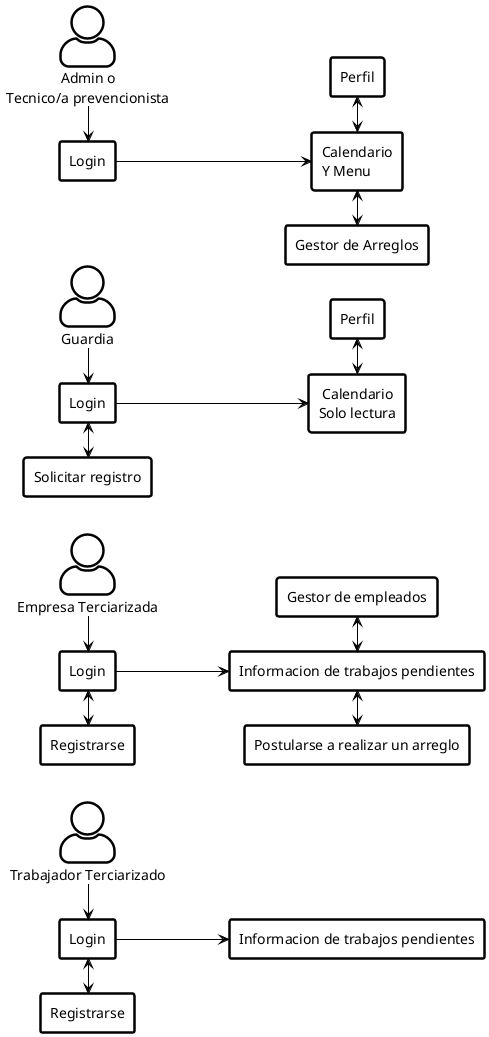 @startuml "Diagramas de casos de uso"

skinparam {
	Backgroundcolor White
	Linetype Ortho
	ArrowColor Black
	Actor {
		Style Awesome
		BackgroundColor White
		FontColor Black
		BorderColor Black
		BorderThickness 2.5
	}
	Component {
		Style Rectangle
		FontColor Black
		BackgroundColor White
		BorderColor Black
		BorderThickness 2.5
	}
}

left to right direction

'_____________________________________________________________________________________________________________________
:Admin o Tecnico prevencionista: as "               Admin o\nTecnico/a prevencionista"
[Login Admin] as "Login"
:Admin o Tecnico prevencionista: -r-> [Login Admin]

[Calendario Admin] as "Calendario\nY Menu"
[Login Admin] -d-> [Calendario Admin]

[Gestor de arreglos Admin] as "Gestor de Arreglos"
[Calendario Admin] <-r-> [Gestor de arreglos Admin]

[Perfil Admin] as "Perfil"
[Calendario Admin] <-l-> [Perfil Admin]
'_____________________________________________________________________________________________________________________
:Guardia:
[Login Guardia] as "Login"
:Guardia: -r-> [Login Guardia]

[Calendario Guardia] as " Calendario\nSolo lectura"
[Login Guardia] -d-> [Calendario Guardia]

[Solicitar registro Guardia] as "Solicitar registro"
[Login Guardia] <-r-> [Solicitar registro Guardia]

[Perfil Guardia] as "Perfil"
[Calendario Guardia] <-l-> [Perfil Guardia]
'_____________________________________________________________________________________________________________________
:Empresa Terciarizada:
[Login Terciarizado E] as "Login"
:Empresa Terciarizada: -r-> [Login Terciarizado E]

[Registrarse E] as "Registrarse"
[Login Terciarizado E] <-r-> [Registrarse E]

[Informacion de trabajos pendientes E] as "Informacion de trabajos pendientes"
[Login Terciarizado E] -d-> [Informacion de trabajos pendientes E]

[Gestor de empleados terciarizados] as "Gestor de empleados"
[Informacion de trabajos pendientes E] <-l-> [Gestor de empleados terciarizados]

[Postularse a realizar un arreglo]
[Informacion de trabajos pendientes E] <-r-> [Postularse a realizar un arreglo]
'_____________________________________________________________________________________________________________________
:Trabajador Terciarizado:
[Login Terciarizado T] as "Login"
:Trabajador Terciarizado: -r-> [Login Terciarizado T]

[Registrarse T] as "Registrarse"
[Login Terciarizado T] <-r-> [Registrarse T]

[Informacion de trabajos pendientes T] as "Informacion de trabajos pendientes"
[Login Terciarizado T] -d-> [Informacion de trabajos pendientes T]
'_____________________________________________________________________________________________________________________

[Registrarse E] -[hidden]r- :Trabajador Terciarizado:

@enduml
